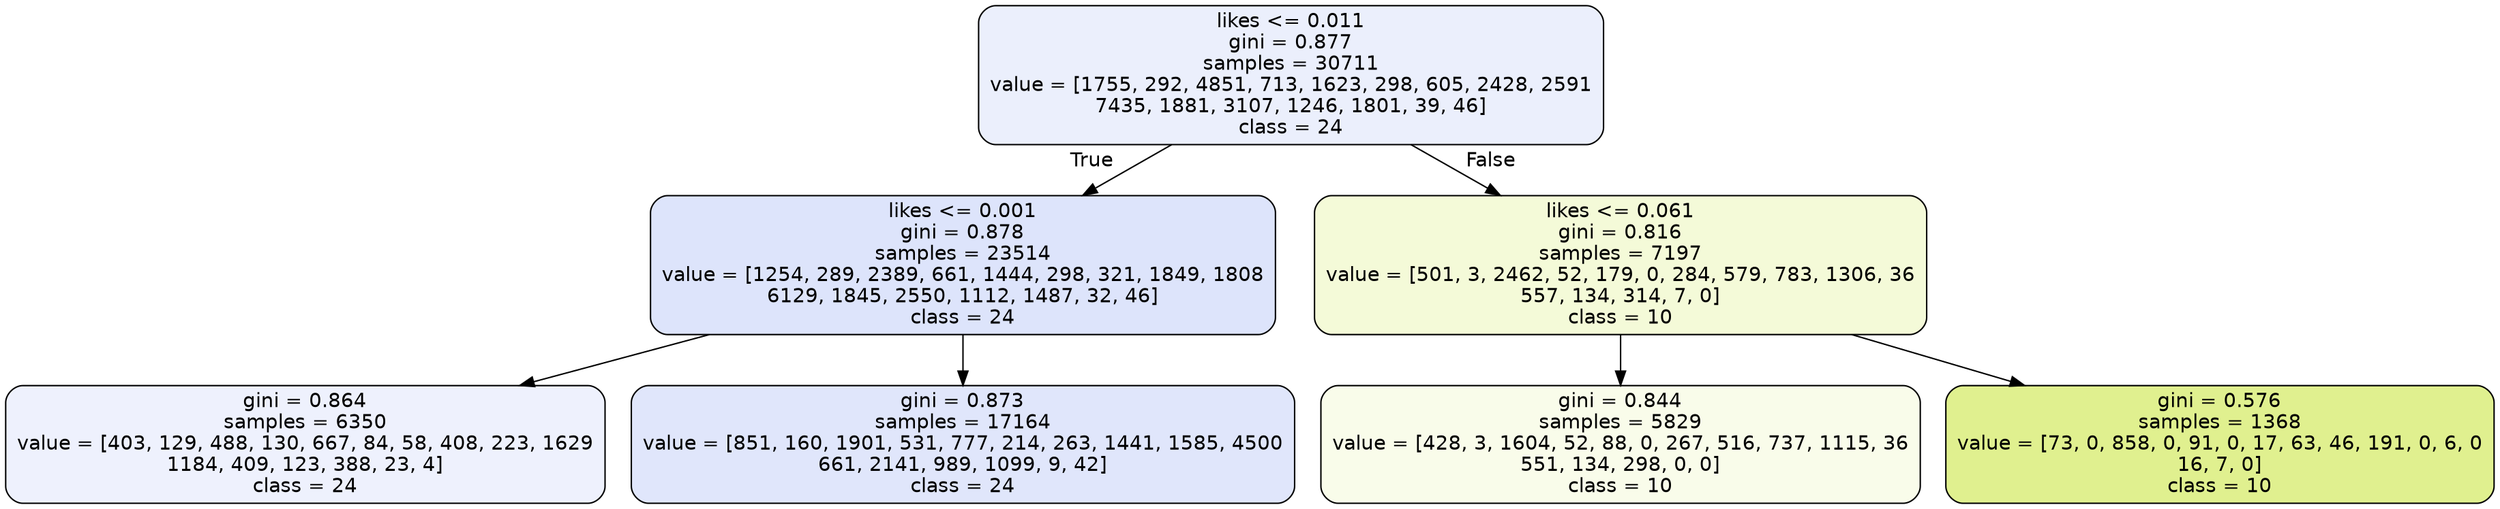 digraph Tree {
node [shape=box, style="filled, rounded", color="black", fontname=helvetica] ;
edge [fontname=helvetica] ;
0 [label="likes <= 0.011\ngini = 0.877\nsamples = 30711\nvalue = [1755, 292, 4851, 713, 1623, 298, 605, 2428, 2591\n7435, 1881, 3107, 1246, 1801, 39, 46]\nclass = 24", fillcolor="#ebeffc"] ;
1 [label="likes <= 0.001\ngini = 0.878\nsamples = 23514\nvalue = [1254, 289, 2389, 661, 1444, 298, 321, 1849, 1808\n6129, 1845, 2550, 1112, 1487, 32, 46]\nclass = 24", fillcolor="#dde4fb"] ;
0 -> 1 [labeldistance=2.5, labelangle=45, headlabel="True"] ;
2 [label="gini = 0.864\nsamples = 6350\nvalue = [403, 129, 488, 130, 667, 84, 58, 408, 223, 1629\n1184, 409, 123, 388, 23, 4]\nclass = 24", fillcolor="#eef1fd"] ;
1 -> 2 ;
3 [label="gini = 0.873\nsamples = 17164\nvalue = [851, 160, 1901, 531, 777, 214, 263, 1441, 1585, 4500\n661, 2141, 989, 1099, 9, 42]\nclass = 24", fillcolor="#e0e6fb"] ;
1 -> 3 ;
4 [label="likes <= 0.061\ngini = 0.816\nsamples = 7197\nvalue = [501, 3, 2462, 52, 179, 0, 284, 579, 783, 1306, 36\n557, 134, 314, 7, 0]\nclass = 10", fillcolor="#f4fad8"] ;
0 -> 4 [labeldistance=2.5, labelangle=-45, headlabel="False"] ;
5 [label="gini = 0.844\nsamples = 5829\nvalue = [428, 3, 1604, 52, 88, 0, 267, 516, 737, 1115, 36\n551, 134, 298, 0, 0]\nclass = 10", fillcolor="#f9fcea"] ;
4 -> 5 ;
6 [label="gini = 0.576\nsamples = 1368\nvalue = [73, 0, 858, 0, 91, 0, 17, 63, 46, 191, 0, 6, 0\n16, 7, 0]\nclass = 10", fillcolor="#e0f08f"] ;
4 -> 6 ;
}
